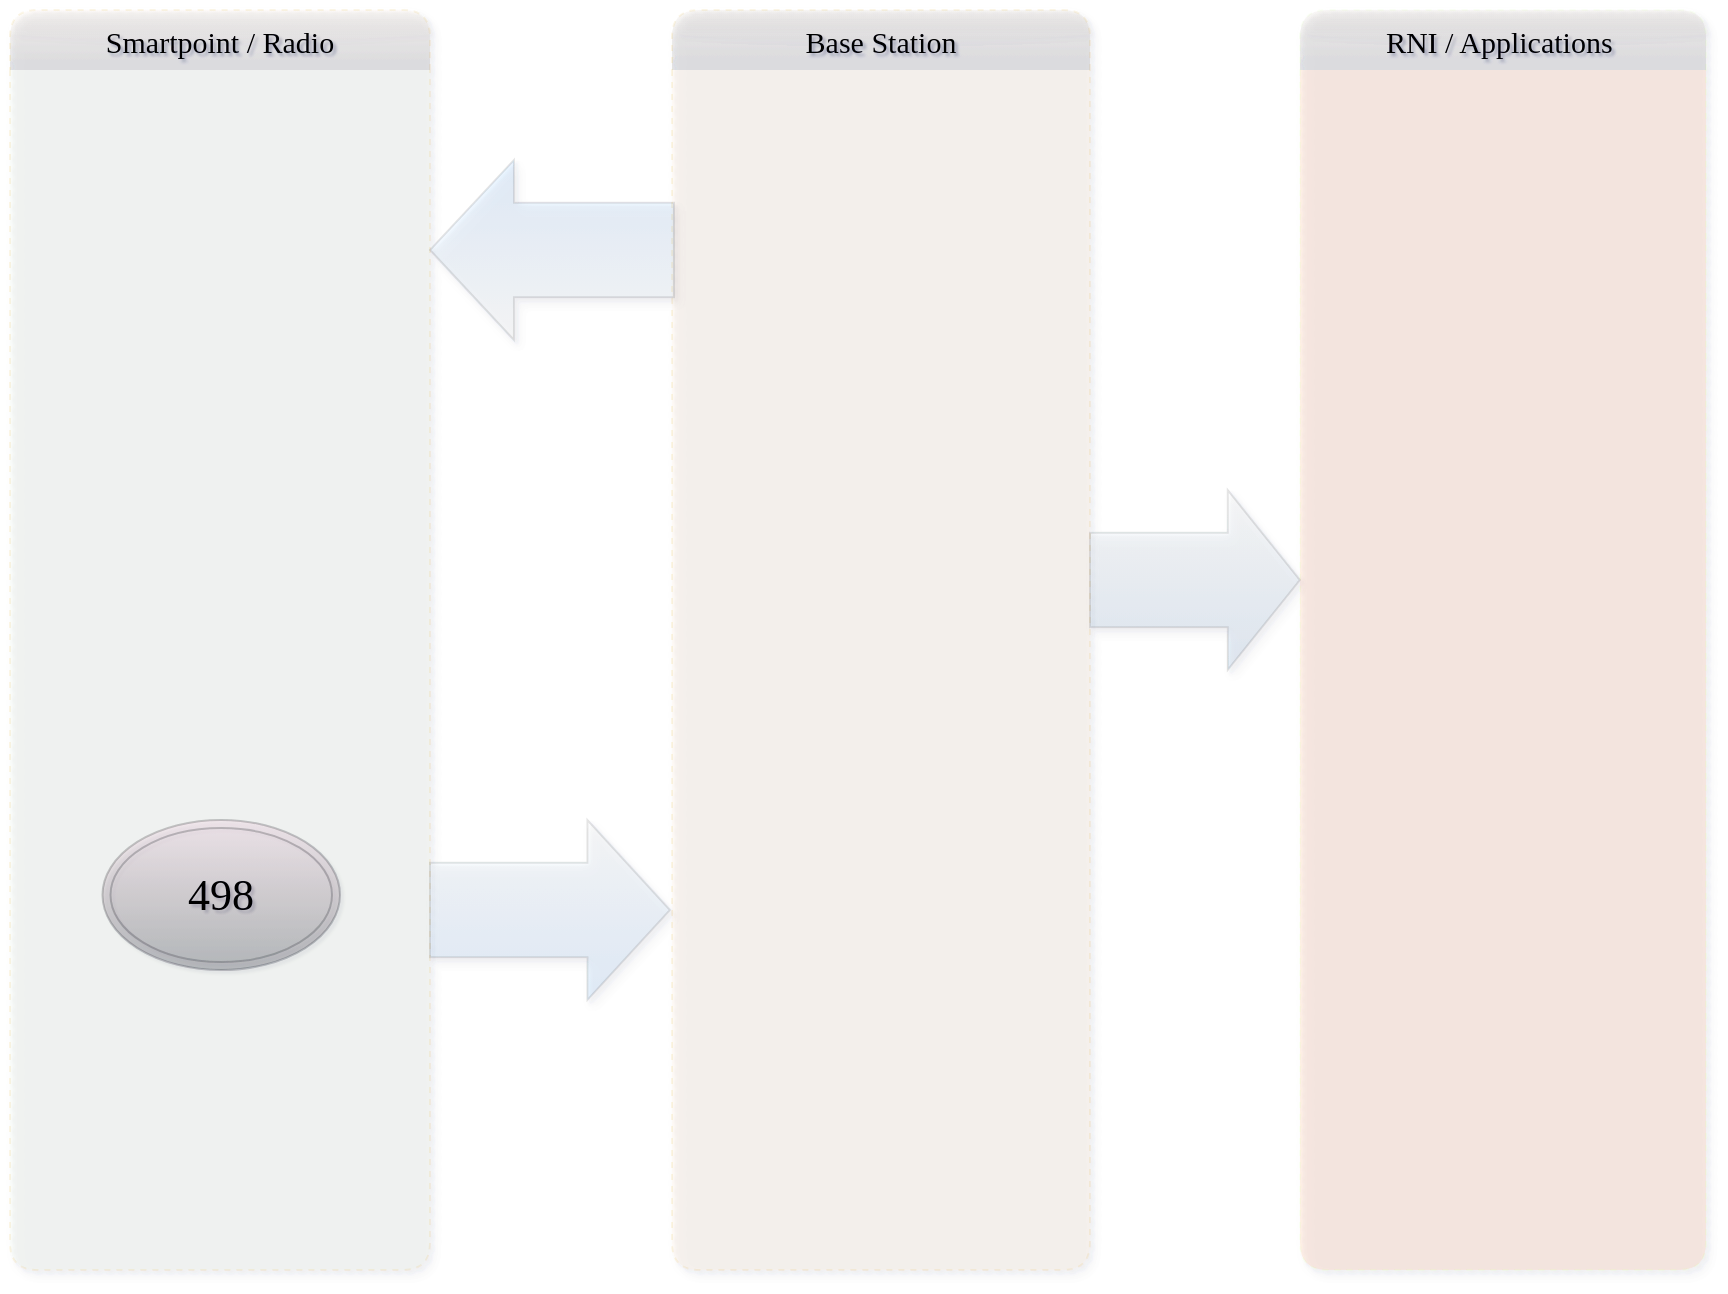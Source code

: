 <mxfile version="22.0.8" type="github">
  <diagram id="UW2Let9FedXbePVIwO7e" name="Page-1">
    <mxGraphModel dx="1448" dy="1305" grid="1" gridSize="15" guides="1" tooltips="1" connect="1" arrows="1" fold="1" page="1" pageScale="1" pageWidth="850" pageHeight="1100" math="0" shadow="1">
      <root>
        <mxCell id="0" />
        <mxCell id="1" parent="0" />
        <mxCell id="GJOkn2DgcXXOF6PlL42Y-1" value="Smartpoint / Radio" style="swimlane;rounded=1;dashed=1;fillColor=#ffe6cc;strokeColor=#d79b00;swimlaneFillColor=#D5E8D4;opacity=10;gradientColor=default;glass=1;shadow=1;swimlaneLine=0;startSize=30;fontSize=15;fontStyle=0;fontFamily=Verdana;" parent="1" vertex="1">
          <mxGeometry width="210" height="630" as="geometry" />
        </mxCell>
        <mxCell id="AdH4K1TgIiBWA7QRcjIa-25" value="&lt;font style=&quot;font-size: 22px;&quot; face=&quot;Comic Sans MS&quot;&gt;498&lt;/font&gt;" style="ellipse;shape=doubleEllipse;whiteSpace=wrap;html=1;gradientColor=default;fillColor=#FFCCE6;opacity=20;" vertex="1" parent="GJOkn2DgcXXOF6PlL42Y-1">
          <mxGeometry x="46.25" y="405" width="118.75" height="75" as="geometry" />
        </mxCell>
        <mxCell id="AdH4K1TgIiBWA7QRcjIa-1" value="Base Station" style="swimlane;rounded=1;dashed=1;fillColor=#C2AF9B;strokeColor=#d79b00;swimlaneFillColor=#FFD2AB;opacity=10;glass=1;shadow=1;swimlaneLine=0;startSize=30;fontSize=15;fontStyle=0;fontFamily=Verdana;gradientColor=default;" vertex="1" parent="1">
          <mxGeometry x="331" width="209" height="630" as="geometry" />
        </mxCell>
        <mxCell id="AdH4K1TgIiBWA7QRcjIa-15" value="" style="shape=singleArrow;whiteSpace=wrap;html=1;shadow=1;gradientColor=#3399FF;opacity=10;arrowWidth=0.525;arrowSize=0.344;" vertex="1" parent="1">
          <mxGeometry x="210" y="405" width="120" height="90" as="geometry" />
        </mxCell>
        <mxCell id="AdH4K1TgIiBWA7QRcjIa-20" value="" style="shape=singleArrow;whiteSpace=wrap;html=1;shadow=1;gradientColor=#3399FF;opacity=10;arrowWidth=0.525;arrowSize=0.344;rotation=-180;" vertex="1" parent="1">
          <mxGeometry x="210" y="75" width="122" height="90" as="geometry" />
        </mxCell>
        <mxCell id="AdH4K1TgIiBWA7QRcjIa-21" value="" style="shape=singleArrow;whiteSpace=wrap;html=1;shadow=1;gradientColor=#2776C4;opacity=10;arrowWidth=0.525;arrowSize=0.344;" vertex="1" parent="1">
          <mxGeometry x="540" y="240" width="105" height="90" as="geometry" />
        </mxCell>
        <mxCell id="AdH4K1TgIiBWA7QRcjIa-23" value="RNI / Applications " style="swimlane;rounded=1;dashed=1;fillColor=#C2AF9B;strokeColor=#CCFF99;swimlaneFillColor=#FF8000;opacity=10;glass=1;shadow=1;swimlaneLine=0;startSize=30;fontSize=15;fontStyle=0;fontFamily=Verdana;gradientColor=default;" vertex="1" parent="1">
          <mxGeometry x="645" width="203" height="630" as="geometry" />
        </mxCell>
      </root>
    </mxGraphModel>
  </diagram>
</mxfile>
